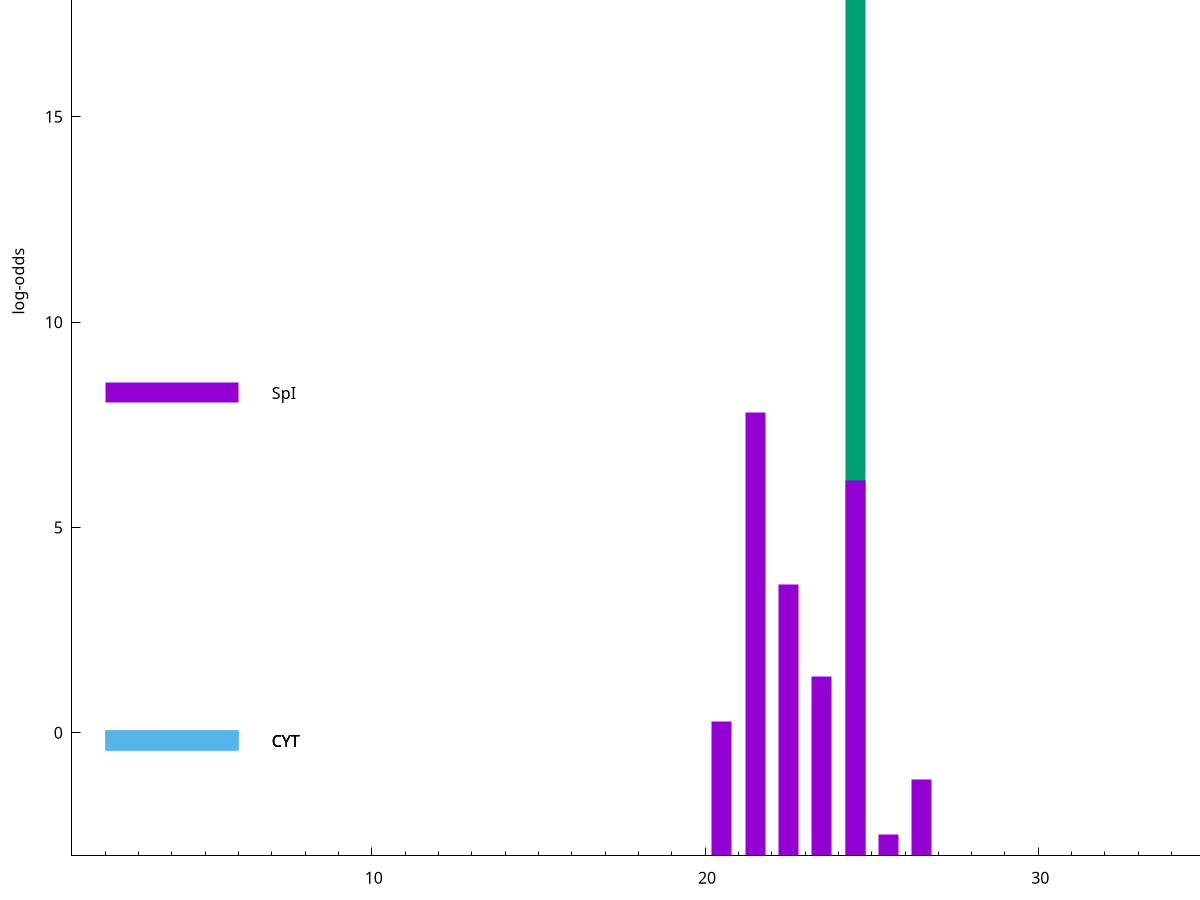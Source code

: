 set title "LipoP predictions for SRR5666568.gff"
set size 2., 1.4
set xrange [1:70] 
set mxtics 10
set yrange [-3:25]
set y2range [0:28]
set ylabel "log-odds"
set term postscript eps color solid "Helvetica" 30
set output "SRR5666568.gff257.eps"
set arrow from 2,19.2049 to 6,19.2049 nohead lt 2 lw 20
set label "SpII" at 7,19.2049
set arrow from 2,8.27725 to 6,8.27725 nohead lt 1 lw 20
set label "SpI" at 7,8.27725
set arrow from 2,-0.200913 to 6,-0.200913 nohead lt 3 lw 20
set label "CYT" at 7,-0.200913
set arrow from 2,-0.200913 to 6,-0.200913 nohead lt 3 lw 20
set label "CYT" at 7,-0.200913
set arrow from 2,-0.200913 to 6,-0.200913 nohead lt 3 lw 20
set label "CYT" at 7,-0.200913
set arrow from 2,19.2049 to 6,19.2049 nohead lt 2 lw 20
set label "SpII" at 7,19.2049
# NOTE: The scores below are the log-odds scores with the threshold
# NOTE: subtracted (a hack to make gnuplot make the histogram all
# NOTE: look nice).
plot "-" axes x1y2 title "" with impulses lt 2 lw 20, "-" axes x1y2 title "" with impulses lt 1 lw 20
24.500000 22.204900
e
21.500000 10.797610
24.500000 9.147800
22.500000 6.614410
23.500000 4.357890
20.500000 3.284057
26.500000 1.859290
25.500000 0.515250
e
exit
